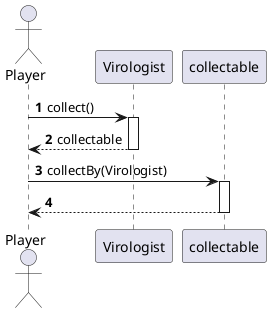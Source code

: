 @startuml
'https://plantuml.com/sequence-diagram

autonumber

actor Player

Player -> Virologist: collect()
Activate Virologist
Virologist --> Player: collectable

Deactivate Virologist
Player -> collectable: collectBy(Virologist)
Activate collectable

collectable --> Player:
Deactivate collectable

@enduml